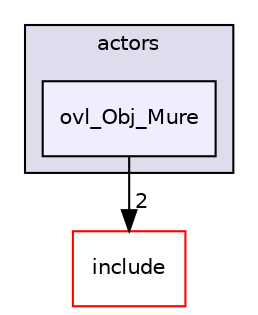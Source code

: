 digraph "src/overlays/actors/ovl_Obj_Mure" {
  compound=true
  node [ fontsize="10", fontname="Helvetica"];
  edge [ labelfontsize="10", labelfontname="Helvetica"];
  subgraph clusterdir_e93473484be31ce7bcb356bd643a22f8 {
    graph [ bgcolor="#ddddee", pencolor="black", label="actors" fontname="Helvetica", fontsize="10", URL="dir_e93473484be31ce7bcb356bd643a22f8.html"]
  dir_1e4527a8d1aa207427a07f9074ad662b [shape=box, label="ovl_Obj_Mure", style="filled", fillcolor="#eeeeff", pencolor="black", URL="dir_1e4527a8d1aa207427a07f9074ad662b.html"];
  }
  dir_d44c64559bbebec7f509842c48db8b23 [shape=box label="include" fillcolor="white" style="filled" color="red" URL="dir_d44c64559bbebec7f509842c48db8b23.html"];
  dir_1e4527a8d1aa207427a07f9074ad662b->dir_d44c64559bbebec7f509842c48db8b23 [headlabel="2", labeldistance=1.5 headhref="dir_000421_000000.html"];
}
